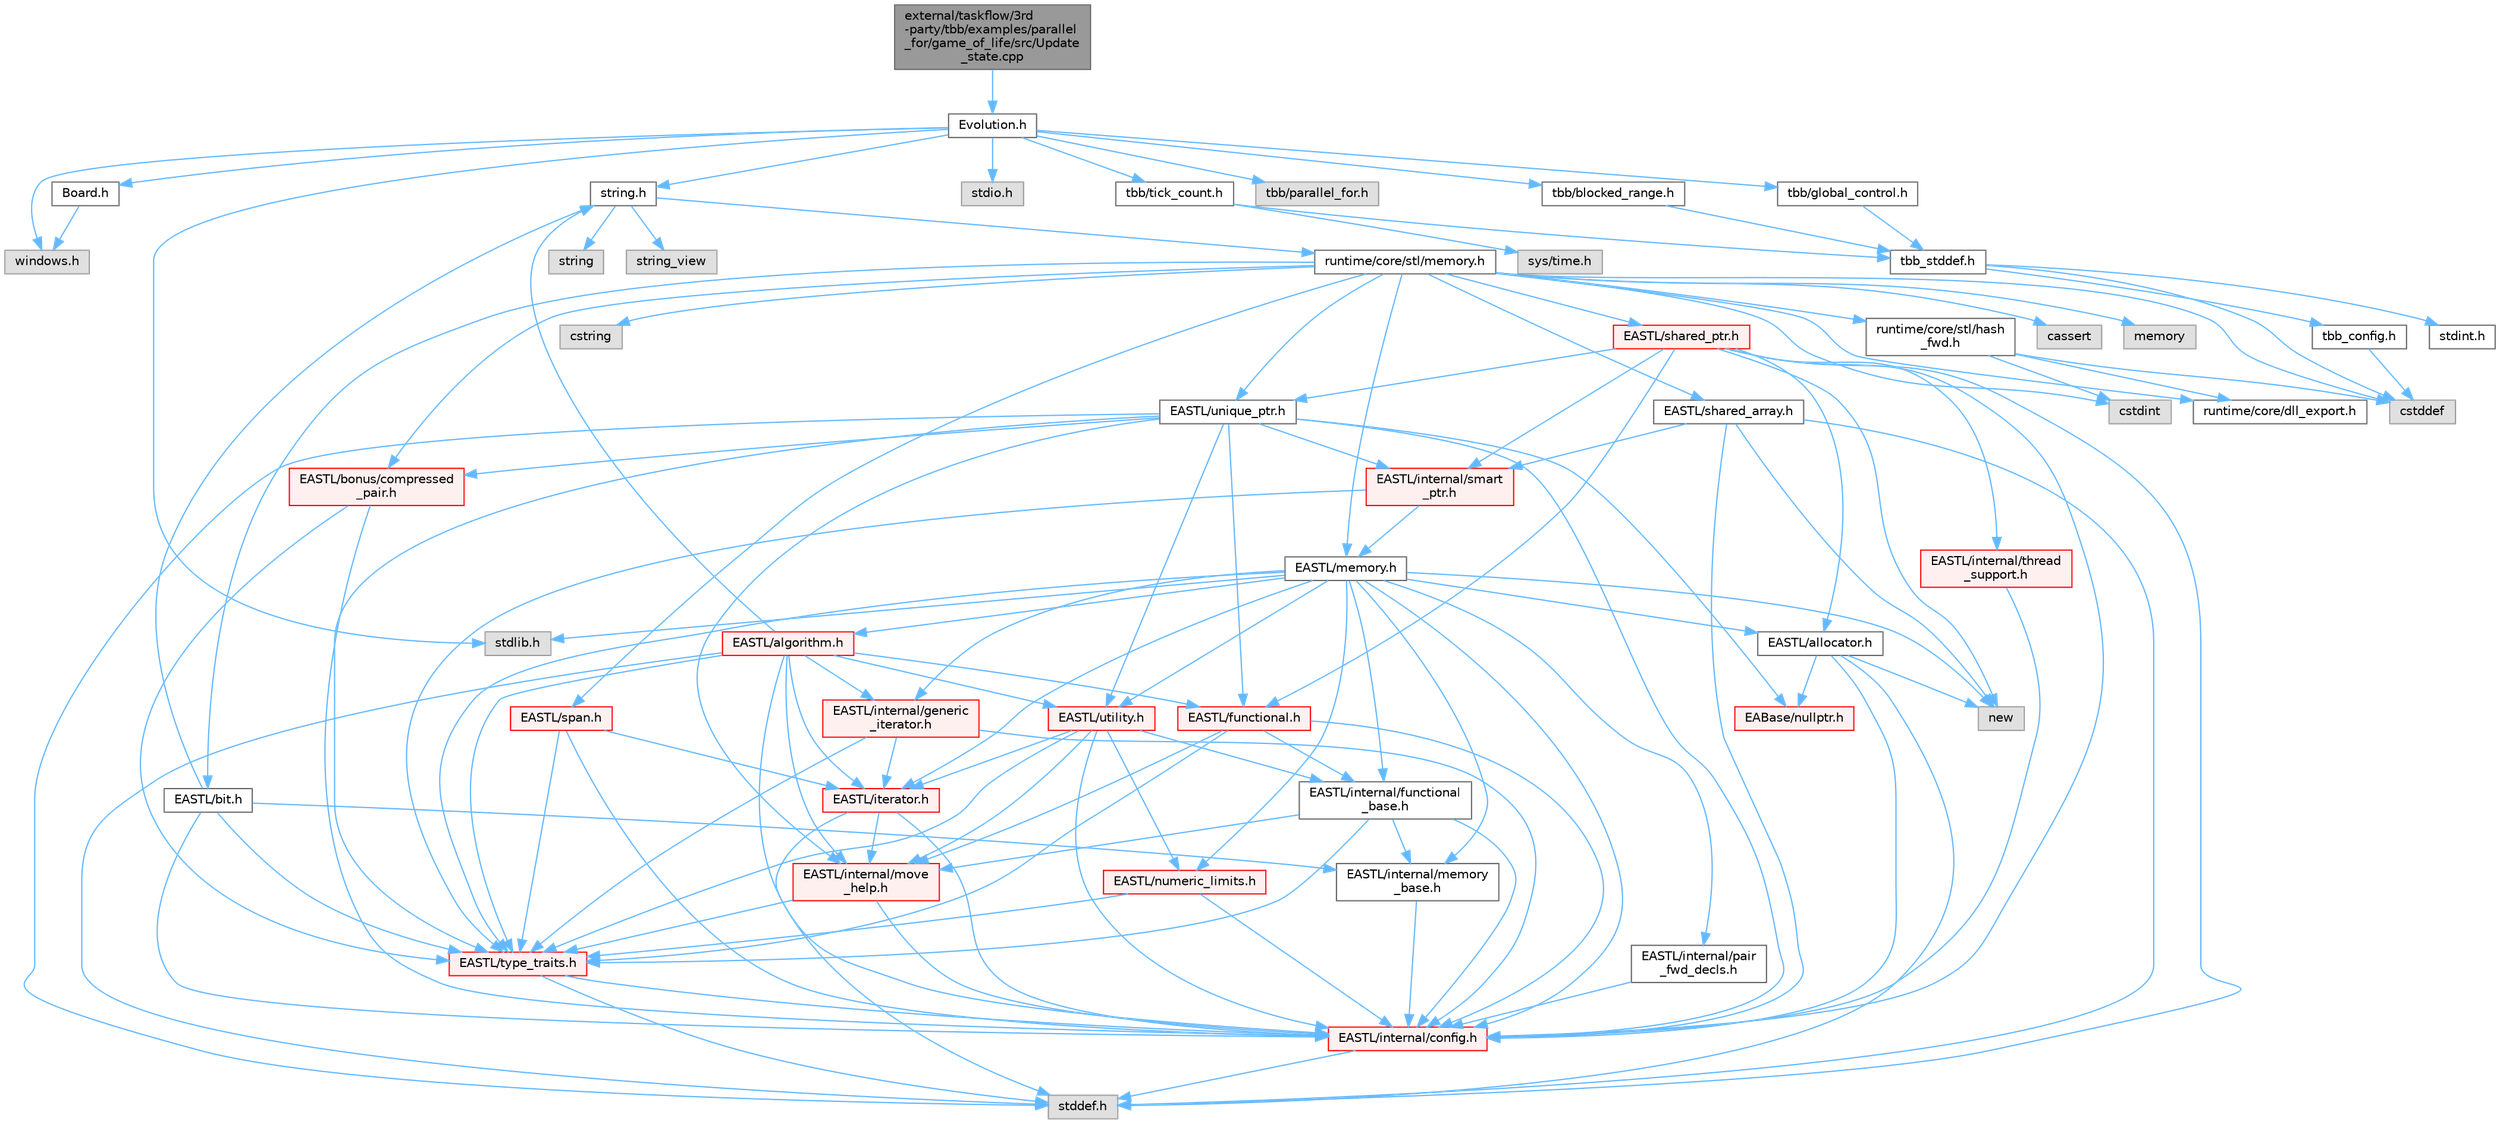 digraph "external/taskflow/3rd-party/tbb/examples/parallel_for/game_of_life/src/Update_state.cpp"
{
 // LATEX_PDF_SIZE
  bgcolor="transparent";
  edge [fontname=Helvetica,fontsize=10,labelfontname=Helvetica,labelfontsize=10];
  node [fontname=Helvetica,fontsize=10,shape=box,height=0.2,width=0.4];
  Node1 [id="Node000001",label="external/taskflow/3rd\l-party/tbb/examples/parallel\l_for/game_of_life/src/Update\l_state.cpp",height=0.2,width=0.4,color="gray40", fillcolor="grey60", style="filled", fontcolor="black",tooltip=" "];
  Node1 -> Node2 [id="edge1_Node000001_Node000002",color="steelblue1",style="solid",tooltip=" "];
  Node2 [id="Node000002",label="Evolution.h",height=0.2,width=0.4,color="grey40", fillcolor="white", style="filled",URL="$_evolution_8h.html",tooltip=" "];
  Node2 -> Node3 [id="edge2_Node000002_Node000003",color="steelblue1",style="solid",tooltip=" "];
  Node3 [id="Node000003",label="Board.h",height=0.2,width=0.4,color="grey40", fillcolor="white", style="filled",URL="$_board_8h.html",tooltip=" "];
  Node3 -> Node4 [id="edge3_Node000003_Node000004",color="steelblue1",style="solid",tooltip=" "];
  Node4 [id="Node000004",label="windows.h",height=0.2,width=0.4,color="grey60", fillcolor="#E0E0E0", style="filled",tooltip=" "];
  Node2 -> Node5 [id="edge4_Node000002_Node000005",color="steelblue1",style="solid",tooltip=" "];
  Node5 [id="Node000005",label="string.h",height=0.2,width=0.4,color="grey40", fillcolor="white", style="filled",URL="$string_8h.html",tooltip=" "];
  Node5 -> Node6 [id="edge5_Node000005_Node000006",color="steelblue1",style="solid",tooltip=" "];
  Node6 [id="Node000006",label="string",height=0.2,width=0.4,color="grey60", fillcolor="#E0E0E0", style="filled",tooltip=" "];
  Node5 -> Node7 [id="edge6_Node000005_Node000007",color="steelblue1",style="solid",tooltip=" "];
  Node7 [id="Node000007",label="string_view",height=0.2,width=0.4,color="grey60", fillcolor="#E0E0E0", style="filled",tooltip=" "];
  Node5 -> Node8 [id="edge7_Node000005_Node000008",color="steelblue1",style="solid",tooltip=" "];
  Node8 [id="Node000008",label="runtime/core/stl/memory.h",height=0.2,width=0.4,color="grey40", fillcolor="white", style="filled",URL="$runtime_2core_2stl_2memory_8h.html",tooltip=" "];
  Node8 -> Node9 [id="edge8_Node000008_Node000009",color="steelblue1",style="solid",tooltip=" "];
  Node9 [id="Node000009",label="cstddef",height=0.2,width=0.4,color="grey60", fillcolor="#E0E0E0", style="filled",tooltip=" "];
  Node8 -> Node10 [id="edge9_Node000008_Node000010",color="steelblue1",style="solid",tooltip=" "];
  Node10 [id="Node000010",label="cstdint",height=0.2,width=0.4,color="grey60", fillcolor="#E0E0E0", style="filled",tooltip=" "];
  Node8 -> Node11 [id="edge10_Node000008_Node000011",color="steelblue1",style="solid",tooltip=" "];
  Node11 [id="Node000011",label="cassert",height=0.2,width=0.4,color="grey60", fillcolor="#E0E0E0", style="filled",tooltip=" "];
  Node8 -> Node12 [id="edge11_Node000008_Node000012",color="steelblue1",style="solid",tooltip=" "];
  Node12 [id="Node000012",label="memory",height=0.2,width=0.4,color="grey60", fillcolor="#E0E0E0", style="filled",tooltip=" "];
  Node8 -> Node13 [id="edge12_Node000008_Node000013",color="steelblue1",style="solid",tooltip=" "];
  Node13 [id="Node000013",label="cstring",height=0.2,width=0.4,color="grey60", fillcolor="#E0E0E0", style="filled",tooltip=" "];
  Node8 -> Node14 [id="edge13_Node000008_Node000014",color="steelblue1",style="solid",tooltip=" "];
  Node14 [id="Node000014",label="EASTL/bit.h",height=0.2,width=0.4,color="grey40", fillcolor="white", style="filled",URL="$bit_8h.html",tooltip=" "];
  Node14 -> Node15 [id="edge14_Node000014_Node000015",color="steelblue1",style="solid",tooltip=" "];
  Node15 [id="Node000015",label="EASTL/internal/config.h",height=0.2,width=0.4,color="red", fillcolor="#FFF0F0", style="filled",URL="$runtime_2_e_a_s_t_l_2include_2_e_a_s_t_l_2internal_2config_8h.html",tooltip=" "];
  Node15 -> Node23 [id="edge15_Node000015_Node000023",color="steelblue1",style="solid",tooltip=" "];
  Node23 [id="Node000023",label="stddef.h",height=0.2,width=0.4,color="grey60", fillcolor="#E0E0E0", style="filled",tooltip=" "];
  Node14 -> Node24 [id="edge16_Node000014_Node000024",color="steelblue1",style="solid",tooltip=" "];
  Node24 [id="Node000024",label="EASTL/internal/memory\l_base.h",height=0.2,width=0.4,color="grey40", fillcolor="white", style="filled",URL="$memory__base_8h.html",tooltip=" "];
  Node24 -> Node15 [id="edge17_Node000024_Node000015",color="steelblue1",style="solid",tooltip=" "];
  Node14 -> Node25 [id="edge18_Node000014_Node000025",color="steelblue1",style="solid",tooltip=" "];
  Node25 [id="Node000025",label="EASTL/type_traits.h",height=0.2,width=0.4,color="red", fillcolor="#FFF0F0", style="filled",URL="$_e_a_s_t_l_2include_2_e_a_s_t_l_2type__traits_8h.html",tooltip=" "];
  Node25 -> Node15 [id="edge19_Node000025_Node000015",color="steelblue1",style="solid",tooltip=" "];
  Node25 -> Node23 [id="edge20_Node000025_Node000023",color="steelblue1",style="solid",tooltip=" "];
  Node14 -> Node5 [id="edge21_Node000014_Node000005",color="steelblue1",style="solid",tooltip=" "];
  Node8 -> Node35 [id="edge22_Node000008_Node000035",color="steelblue1",style="solid",tooltip=" "];
  Node35 [id="Node000035",label="EASTL/memory.h",height=0.2,width=0.4,color="grey40", fillcolor="white", style="filled",URL="$runtime_2_e_a_s_t_l_2include_2_e_a_s_t_l_2memory_8h.html",tooltip=" "];
  Node35 -> Node15 [id="edge23_Node000035_Node000015",color="steelblue1",style="solid",tooltip=" "];
  Node35 -> Node24 [id="edge24_Node000035_Node000024",color="steelblue1",style="solid",tooltip=" "];
  Node35 -> Node36 [id="edge25_Node000035_Node000036",color="steelblue1",style="solid",tooltip=" "];
  Node36 [id="Node000036",label="EASTL/internal/generic\l_iterator.h",height=0.2,width=0.4,color="red", fillcolor="#FFF0F0", style="filled",URL="$generic__iterator_8h.html",tooltip=" "];
  Node36 -> Node15 [id="edge26_Node000036_Node000015",color="steelblue1",style="solid",tooltip=" "];
  Node36 -> Node37 [id="edge27_Node000036_Node000037",color="steelblue1",style="solid",tooltip=" "];
  Node37 [id="Node000037",label="EASTL/iterator.h",height=0.2,width=0.4,color="red", fillcolor="#FFF0F0", style="filled",URL="$_e_a_s_t_l_2include_2_e_a_s_t_l_2iterator_8h.html",tooltip=" "];
  Node37 -> Node15 [id="edge28_Node000037_Node000015",color="steelblue1",style="solid",tooltip=" "];
  Node37 -> Node38 [id="edge29_Node000037_Node000038",color="steelblue1",style="solid",tooltip=" "];
  Node38 [id="Node000038",label="EASTL/internal/move\l_help.h",height=0.2,width=0.4,color="red", fillcolor="#FFF0F0", style="filled",URL="$move__help_8h.html",tooltip=" "];
  Node38 -> Node15 [id="edge30_Node000038_Node000015",color="steelblue1",style="solid",tooltip=" "];
  Node38 -> Node25 [id="edge31_Node000038_Node000025",color="steelblue1",style="solid",tooltip=" "];
  Node37 -> Node23 [id="edge32_Node000037_Node000023",color="steelblue1",style="solid",tooltip=" "];
  Node36 -> Node25 [id="edge33_Node000036_Node000025",color="steelblue1",style="solid",tooltip=" "];
  Node35 -> Node40 [id="edge34_Node000035_Node000040",color="steelblue1",style="solid",tooltip=" "];
  Node40 [id="Node000040",label="EASTL/internal/pair\l_fwd_decls.h",height=0.2,width=0.4,color="grey40", fillcolor="white", style="filled",URL="$pair__fwd__decls_8h.html",tooltip=" "];
  Node40 -> Node15 [id="edge35_Node000040_Node000015",color="steelblue1",style="solid",tooltip=" "];
  Node35 -> Node41 [id="edge36_Node000035_Node000041",color="steelblue1",style="solid",tooltip=" "];
  Node41 [id="Node000041",label="EASTL/internal/functional\l_base.h",height=0.2,width=0.4,color="grey40", fillcolor="white", style="filled",URL="$functional__base_8h.html",tooltip=" "];
  Node41 -> Node15 [id="edge37_Node000041_Node000015",color="steelblue1",style="solid",tooltip=" "];
  Node41 -> Node24 [id="edge38_Node000041_Node000024",color="steelblue1",style="solid",tooltip=" "];
  Node41 -> Node38 [id="edge39_Node000041_Node000038",color="steelblue1",style="solid",tooltip=" "];
  Node41 -> Node25 [id="edge40_Node000041_Node000025",color="steelblue1",style="solid",tooltip=" "];
  Node35 -> Node42 [id="edge41_Node000035_Node000042",color="steelblue1",style="solid",tooltip=" "];
  Node42 [id="Node000042",label="EASTL/algorithm.h",height=0.2,width=0.4,color="red", fillcolor="#FFF0F0", style="filled",URL="$_e_a_s_t_l_2include_2_e_a_s_t_l_2algorithm_8h.html",tooltip=" "];
  Node42 -> Node15 [id="edge42_Node000042_Node000015",color="steelblue1",style="solid",tooltip=" "];
  Node42 -> Node25 [id="edge43_Node000042_Node000025",color="steelblue1",style="solid",tooltip=" "];
  Node42 -> Node38 [id="edge44_Node000042_Node000038",color="steelblue1",style="solid",tooltip=" "];
  Node42 -> Node37 [id="edge45_Node000042_Node000037",color="steelblue1",style="solid",tooltip=" "];
  Node42 -> Node45 [id="edge46_Node000042_Node000045",color="steelblue1",style="solid",tooltip=" "];
  Node45 [id="Node000045",label="EASTL/functional.h",height=0.2,width=0.4,color="red", fillcolor="#FFF0F0", style="filled",URL="$_e_a_s_t_l_2include_2_e_a_s_t_l_2functional_8h.html",tooltip=" "];
  Node45 -> Node15 [id="edge47_Node000045_Node000015",color="steelblue1",style="solid",tooltip=" "];
  Node45 -> Node38 [id="edge48_Node000045_Node000038",color="steelblue1",style="solid",tooltip=" "];
  Node45 -> Node25 [id="edge49_Node000045_Node000025",color="steelblue1",style="solid",tooltip=" "];
  Node45 -> Node41 [id="edge50_Node000045_Node000041",color="steelblue1",style="solid",tooltip=" "];
  Node42 -> Node52 [id="edge51_Node000042_Node000052",color="steelblue1",style="solid",tooltip=" "];
  Node52 [id="Node000052",label="EASTL/utility.h",height=0.2,width=0.4,color="red", fillcolor="#FFF0F0", style="filled",URL="$runtime_2_e_a_s_t_l_2include_2_e_a_s_t_l_2utility_8h.html",tooltip=" "];
  Node52 -> Node15 [id="edge52_Node000052_Node000015",color="steelblue1",style="solid",tooltip=" "];
  Node52 -> Node25 [id="edge53_Node000052_Node000025",color="steelblue1",style="solid",tooltip=" "];
  Node52 -> Node37 [id="edge54_Node000052_Node000037",color="steelblue1",style="solid",tooltip=" "];
  Node52 -> Node53 [id="edge55_Node000052_Node000053",color="steelblue1",style="solid",tooltip=" "];
  Node53 [id="Node000053",label="EASTL/numeric_limits.h",height=0.2,width=0.4,color="red", fillcolor="#FFF0F0", style="filled",URL="$numeric__limits_8h.html",tooltip=" "];
  Node53 -> Node15 [id="edge56_Node000053_Node000015",color="steelblue1",style="solid",tooltip=" "];
  Node53 -> Node25 [id="edge57_Node000053_Node000025",color="steelblue1",style="solid",tooltip=" "];
  Node52 -> Node41 [id="edge58_Node000052_Node000041",color="steelblue1",style="solid",tooltip=" "];
  Node52 -> Node38 [id="edge59_Node000052_Node000038",color="steelblue1",style="solid",tooltip=" "];
  Node42 -> Node36 [id="edge60_Node000042_Node000036",color="steelblue1",style="solid",tooltip=" "];
  Node42 -> Node23 [id="edge61_Node000042_Node000023",color="steelblue1",style="solid",tooltip=" "];
  Node42 -> Node5 [id="edge62_Node000042_Node000005",color="steelblue1",style="solid",tooltip=" "];
  Node35 -> Node25 [id="edge63_Node000035_Node000025",color="steelblue1",style="solid",tooltip=" "];
  Node35 -> Node49 [id="edge64_Node000035_Node000049",color="steelblue1",style="solid",tooltip=" "];
  Node49 [id="Node000049",label="EASTL/allocator.h",height=0.2,width=0.4,color="grey40", fillcolor="white", style="filled",URL="$runtime_2_e_a_s_t_l_2include_2_e_a_s_t_l_2allocator_8h.html",tooltip=" "];
  Node49 -> Node15 [id="edge65_Node000049_Node000015",color="steelblue1",style="solid",tooltip=" "];
  Node49 -> Node27 [id="edge66_Node000049_Node000027",color="steelblue1",style="solid",tooltip=" "];
  Node27 [id="Node000027",label="EABase/nullptr.h",height=0.2,width=0.4,color="red", fillcolor="#FFF0F0", style="filled",URL="$nullptr_8h.html",tooltip=" "];
  Node49 -> Node23 [id="edge67_Node000049_Node000023",color="steelblue1",style="solid",tooltip=" "];
  Node49 -> Node50 [id="edge68_Node000049_Node000050",color="steelblue1",style="solid",tooltip=" "];
  Node50 [id="Node000050",label="new",height=0.2,width=0.4,color="grey60", fillcolor="#E0E0E0", style="filled",tooltip=" "];
  Node35 -> Node37 [id="edge69_Node000035_Node000037",color="steelblue1",style="solid",tooltip=" "];
  Node35 -> Node52 [id="edge70_Node000035_Node000052",color="steelblue1",style="solid",tooltip=" "];
  Node35 -> Node53 [id="edge71_Node000035_Node000053",color="steelblue1",style="solid",tooltip=" "];
  Node35 -> Node62 [id="edge72_Node000035_Node000062",color="steelblue1",style="solid",tooltip=" "];
  Node62 [id="Node000062",label="stdlib.h",height=0.2,width=0.4,color="grey60", fillcolor="#E0E0E0", style="filled",tooltip=" "];
  Node35 -> Node50 [id="edge73_Node000035_Node000050",color="steelblue1",style="solid",tooltip=" "];
  Node8 -> Node63 [id="edge74_Node000008_Node000063",color="steelblue1",style="solid",tooltip=" "];
  Node63 [id="Node000063",label="EASTL/shared_array.h",height=0.2,width=0.4,color="grey40", fillcolor="white", style="filled",URL="$shared__array_8h.html",tooltip=" "];
  Node63 -> Node15 [id="edge75_Node000063_Node000015",color="steelblue1",style="solid",tooltip=" "];
  Node63 -> Node64 [id="edge76_Node000063_Node000064",color="steelblue1",style="solid",tooltip=" "];
  Node64 [id="Node000064",label="EASTL/internal/smart\l_ptr.h",height=0.2,width=0.4,color="red", fillcolor="#FFF0F0", style="filled",URL="$smart__ptr_8h.html",tooltip=" "];
  Node64 -> Node35 [id="edge77_Node000064_Node000035",color="steelblue1",style="solid",tooltip=" "];
  Node64 -> Node25 [id="edge78_Node000064_Node000025",color="steelblue1",style="solid",tooltip=" "];
  Node63 -> Node50 [id="edge79_Node000063_Node000050",color="steelblue1",style="solid",tooltip=" "];
  Node63 -> Node23 [id="edge80_Node000063_Node000023",color="steelblue1",style="solid",tooltip=" "];
  Node8 -> Node66 [id="edge81_Node000008_Node000066",color="steelblue1",style="solid",tooltip=" "];
  Node66 [id="Node000066",label="EASTL/unique_ptr.h",height=0.2,width=0.4,color="grey40", fillcolor="white", style="filled",URL="$unique__ptr_8h.html",tooltip=" "];
  Node66 -> Node27 [id="edge82_Node000066_Node000027",color="steelblue1",style="solid",tooltip=" "];
  Node66 -> Node67 [id="edge83_Node000066_Node000067",color="steelblue1",style="solid",tooltip=" "];
  Node67 [id="Node000067",label="EASTL/bonus/compressed\l_pair.h",height=0.2,width=0.4,color="red", fillcolor="#FFF0F0", style="filled",URL="$compressed__pair_8h.html",tooltip=" "];
  Node67 -> Node15 [id="edge84_Node000067_Node000015",color="steelblue1",style="solid",tooltip=" "];
  Node67 -> Node25 [id="edge85_Node000067_Node000025",color="steelblue1",style="solid",tooltip=" "];
  Node66 -> Node45 [id="edge86_Node000066_Node000045",color="steelblue1",style="solid",tooltip=" "];
  Node66 -> Node15 [id="edge87_Node000066_Node000015",color="steelblue1",style="solid",tooltip=" "];
  Node66 -> Node38 [id="edge88_Node000066_Node000038",color="steelblue1",style="solid",tooltip=" "];
  Node66 -> Node64 [id="edge89_Node000066_Node000064",color="steelblue1",style="solid",tooltip=" "];
  Node66 -> Node25 [id="edge90_Node000066_Node000025",color="steelblue1",style="solid",tooltip=" "];
  Node66 -> Node52 [id="edge91_Node000066_Node000052",color="steelblue1",style="solid",tooltip=" "];
  Node66 -> Node23 [id="edge92_Node000066_Node000023",color="steelblue1",style="solid",tooltip=" "];
  Node8 -> Node69 [id="edge93_Node000008_Node000069",color="steelblue1",style="solid",tooltip=" "];
  Node69 [id="Node000069",label="EASTL/shared_ptr.h",height=0.2,width=0.4,color="red", fillcolor="#FFF0F0", style="filled",URL="$shared__ptr_8h.html",tooltip=" "];
  Node69 -> Node15 [id="edge94_Node000069_Node000015",color="steelblue1",style="solid",tooltip=" "];
  Node69 -> Node64 [id="edge95_Node000069_Node000064",color="steelblue1",style="solid",tooltip=" "];
  Node69 -> Node70 [id="edge96_Node000069_Node000070",color="steelblue1",style="solid",tooltip=" "];
  Node70 [id="Node000070",label="EASTL/internal/thread\l_support.h",height=0.2,width=0.4,color="red", fillcolor="#FFF0F0", style="filled",URL="$thread__support_8h.html",tooltip=" "];
  Node70 -> Node15 [id="edge97_Node000070_Node000015",color="steelblue1",style="solid",tooltip=" "];
  Node69 -> Node66 [id="edge98_Node000069_Node000066",color="steelblue1",style="solid",tooltip=" "];
  Node69 -> Node45 [id="edge99_Node000069_Node000045",color="steelblue1",style="solid",tooltip=" "];
  Node69 -> Node49 [id="edge100_Node000069_Node000049",color="steelblue1",style="solid",tooltip=" "];
  Node69 -> Node50 [id="edge101_Node000069_Node000050",color="steelblue1",style="solid",tooltip=" "];
  Node69 -> Node23 [id="edge102_Node000069_Node000023",color="steelblue1",style="solid",tooltip=" "];
  Node8 -> Node149 [id="edge103_Node000008_Node000149",color="steelblue1",style="solid",tooltip=" "];
  Node149 [id="Node000149",label="EASTL/span.h",height=0.2,width=0.4,color="red", fillcolor="#FFF0F0", style="filled",URL="$span_8h.html",tooltip=" "];
  Node149 -> Node15 [id="edge104_Node000149_Node000015",color="steelblue1",style="solid",tooltip=" "];
  Node149 -> Node25 [id="edge105_Node000149_Node000025",color="steelblue1",style="solid",tooltip=" "];
  Node149 -> Node37 [id="edge106_Node000149_Node000037",color="steelblue1",style="solid",tooltip=" "];
  Node8 -> Node67 [id="edge107_Node000008_Node000067",color="steelblue1",style="solid",tooltip=" "];
  Node8 -> Node152 [id="edge108_Node000008_Node000152",color="steelblue1",style="solid",tooltip=" "];
  Node152 [id="Node000152",label="runtime/core/dll_export.h",height=0.2,width=0.4,color="grey40", fillcolor="white", style="filled",URL="$dll__export_8h.html",tooltip=" "];
  Node8 -> Node153 [id="edge109_Node000008_Node000153",color="steelblue1",style="solid",tooltip=" "];
  Node153 [id="Node000153",label="runtime/core/stl/hash\l_fwd.h",height=0.2,width=0.4,color="grey40", fillcolor="white", style="filled",URL="$hash__fwd_8h.html",tooltip=" "];
  Node153 -> Node9 [id="edge110_Node000153_Node000009",color="steelblue1",style="solid",tooltip=" "];
  Node153 -> Node10 [id="edge111_Node000153_Node000010",color="steelblue1",style="solid",tooltip=" "];
  Node153 -> Node152 [id="edge112_Node000153_Node000152",color="steelblue1",style="solid",tooltip=" "];
  Node2 -> Node62 [id="edge113_Node000002_Node000062",color="steelblue1",style="solid",tooltip=" "];
  Node2 -> Node154 [id="edge114_Node000002_Node000154",color="steelblue1",style="solid",tooltip=" "];
  Node154 [id="Node000154",label="stdio.h",height=0.2,width=0.4,color="grey60", fillcolor="#E0E0E0", style="filled",tooltip=" "];
  Node2 -> Node155 [id="edge115_Node000002_Node000155",color="steelblue1",style="solid",tooltip=" "];
  Node155 [id="Node000155",label="tbb/blocked_range.h",height=0.2,width=0.4,color="grey40", fillcolor="white", style="filled",URL="$blocked__range_8h.html",tooltip=" "];
  Node155 -> Node156 [id="edge116_Node000155_Node000156",color="steelblue1",style="solid",tooltip=" "];
  Node156 [id="Node000156",label="tbb_stddef.h",height=0.2,width=0.4,color="grey40", fillcolor="white", style="filled",URL="$tbb__stddef_8h.html",tooltip=" "];
  Node156 -> Node157 [id="edge117_Node000156_Node000157",color="steelblue1",style="solid",tooltip=" "];
  Node157 [id="Node000157",label="tbb_config.h",height=0.2,width=0.4,color="grey40", fillcolor="white", style="filled",URL="$tbb__config_8h.html",tooltip=" "];
  Node157 -> Node9 [id="edge118_Node000157_Node000009",color="steelblue1",style="solid",tooltip=" "];
  Node156 -> Node9 [id="edge119_Node000156_Node000009",color="steelblue1",style="solid",tooltip=" "];
  Node156 -> Node158 [id="edge120_Node000156_Node000158",color="steelblue1",style="solid",tooltip=" "];
  Node158 [id="Node000158",label="stdint.h",height=0.2,width=0.4,color="grey40", fillcolor="white", style="filled",URL="$stdint_8h.html",tooltip=" "];
  Node2 -> Node159 [id="edge121_Node000002_Node000159",color="steelblue1",style="solid",tooltip=" "];
  Node159 [id="Node000159",label="tbb/parallel_for.h",height=0.2,width=0.4,color="grey60", fillcolor="#E0E0E0", style="filled",tooltip=" "];
  Node2 -> Node160 [id="edge122_Node000002_Node000160",color="steelblue1",style="solid",tooltip=" "];
  Node160 [id="Node000160",label="tbb/tick_count.h",height=0.2,width=0.4,color="grey40", fillcolor="white", style="filled",URL="$tick__count_8h.html",tooltip=" "];
  Node160 -> Node156 [id="edge123_Node000160_Node000156",color="steelblue1",style="solid",tooltip=" "];
  Node160 -> Node161 [id="edge124_Node000160_Node000161",color="steelblue1",style="solid",tooltip=" "];
  Node161 [id="Node000161",label="sys/time.h",height=0.2,width=0.4,color="grey60", fillcolor="#E0E0E0", style="filled",tooltip=" "];
  Node2 -> Node162 [id="edge125_Node000002_Node000162",color="steelblue1",style="solid",tooltip=" "];
  Node162 [id="Node000162",label="tbb/global_control.h",height=0.2,width=0.4,color="grey40", fillcolor="white", style="filled",URL="$global__control_8h.html",tooltip=" "];
  Node162 -> Node156 [id="edge126_Node000162_Node000156",color="steelblue1",style="solid",tooltip=" "];
  Node2 -> Node4 [id="edge127_Node000002_Node000004",color="steelblue1",style="solid",tooltip=" "];
}
